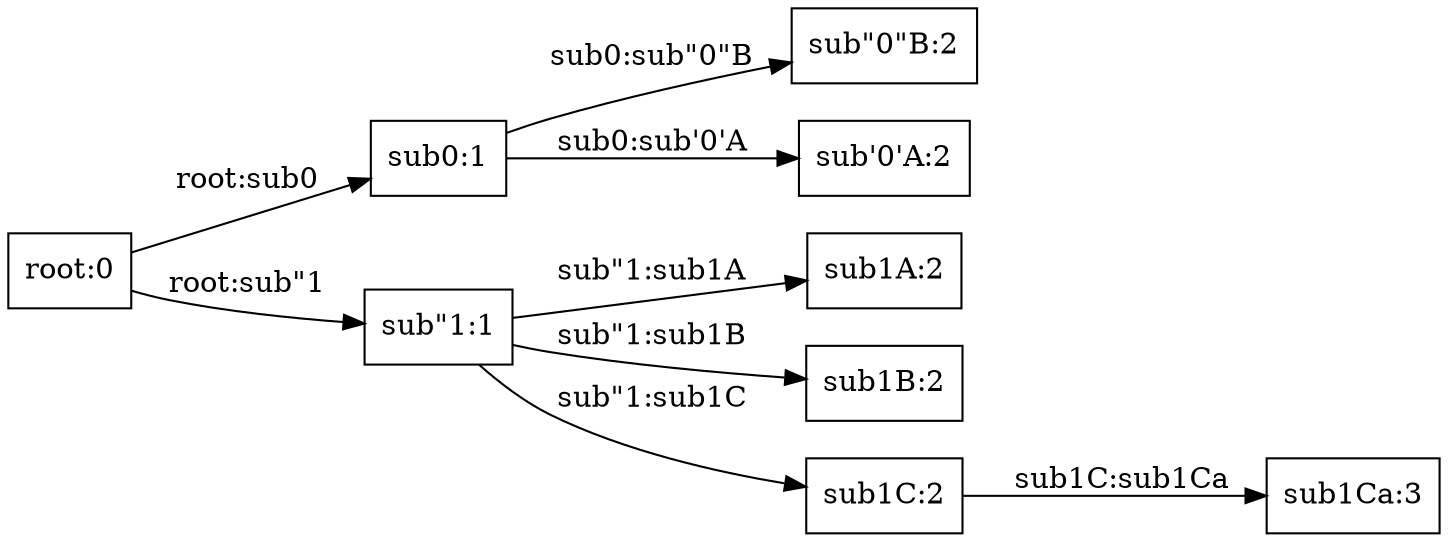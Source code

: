 digraph tree {
    rankdir=LR;
    "root:0" [shape=box];
    "sub0:1" [shape=box];
    "sub\"0\"B:2" [shape=box];
    "sub'0'A:2" [shape=box];
    "sub\"1:1" [shape=box];
    "sub1A:2" [shape=box];
    "sub1B:2" [shape=box];
    "sub1C:2" [shape=box];
    "sub1Ca:3" [shape=box];
    "root:0" -> "sub0:1" [label="root:sub0"];
    "root:0" -> "sub\"1:1" [label="root:sub\"1"];
    "sub0:1" -> "sub\"0\"B:2" [label="sub0:sub\"0\"B"];
    "sub0:1" -> "sub'0'A:2" [label="sub0:sub'0'A"];
    "sub\"1:1" -> "sub1A:2" [label="sub\"1:sub1A"];
    "sub\"1:1" -> "sub1B:2" [label="sub\"1:sub1B"];
    "sub\"1:1" -> "sub1C:2" [label="sub\"1:sub1C"];
    "sub1C:2" -> "sub1Ca:3" [label="sub1C:sub1Ca"];
}
